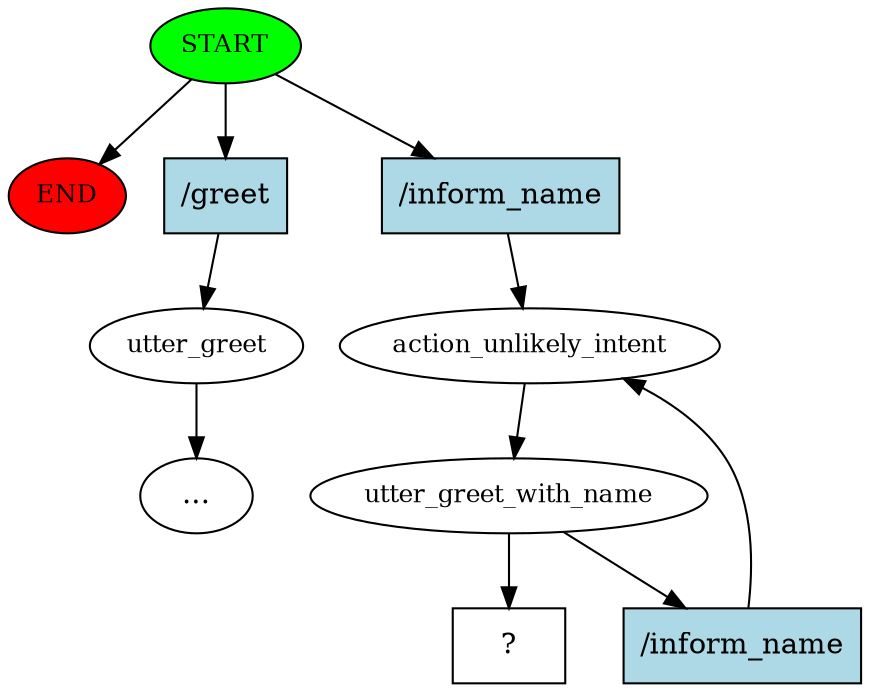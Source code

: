 digraph  {
0 [class="start active", fillcolor=green, fontsize=12, label=START, style=filled];
"-1" [class=end, fillcolor=red, fontsize=12, label=END, style=filled];
1 [class="", fontsize=12, label=utter_greet];
"-4" [class=ellipsis, label="..."];
3 [class=active, fontsize=12, label=action_unlikely_intent];
4 [class=active, fontsize=12, label=utter_greet_with_name];
7 [class="intent dashed active", label="  ?  ", shape=rect];
8 [class=intent, fillcolor=lightblue, label="/greet", shape=rect, style=filled];
9 [class="intent active", fillcolor=lightblue, label="/inform_name", shape=rect, style=filled];
10 [class="intent active", fillcolor=lightblue, label="/inform_name", shape=rect, style=filled];
0 -> "-1"  [class="", key=NONE, label=""];
0 -> 8  [class="", key=0];
0 -> 9  [class=active, key=0];
1 -> "-4"  [class="", key=NONE, label=""];
3 -> 4  [class=active, key=NONE, label=""];
4 -> 7  [class=active, key=NONE, label=""];
4 -> 10  [class=active, key=0];
8 -> 1  [class="", key=0];
9 -> 3  [class=active, key=0];
10 -> 3  [class=active, key=0];
}
